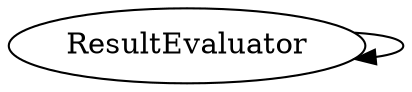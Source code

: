 /* Created by mdot for Matlab */
digraph m2html {
  ResultEvaluator -> ResultEvaluator;

  ResultEvaluator [URL="ResultEvaluator.html"];
}